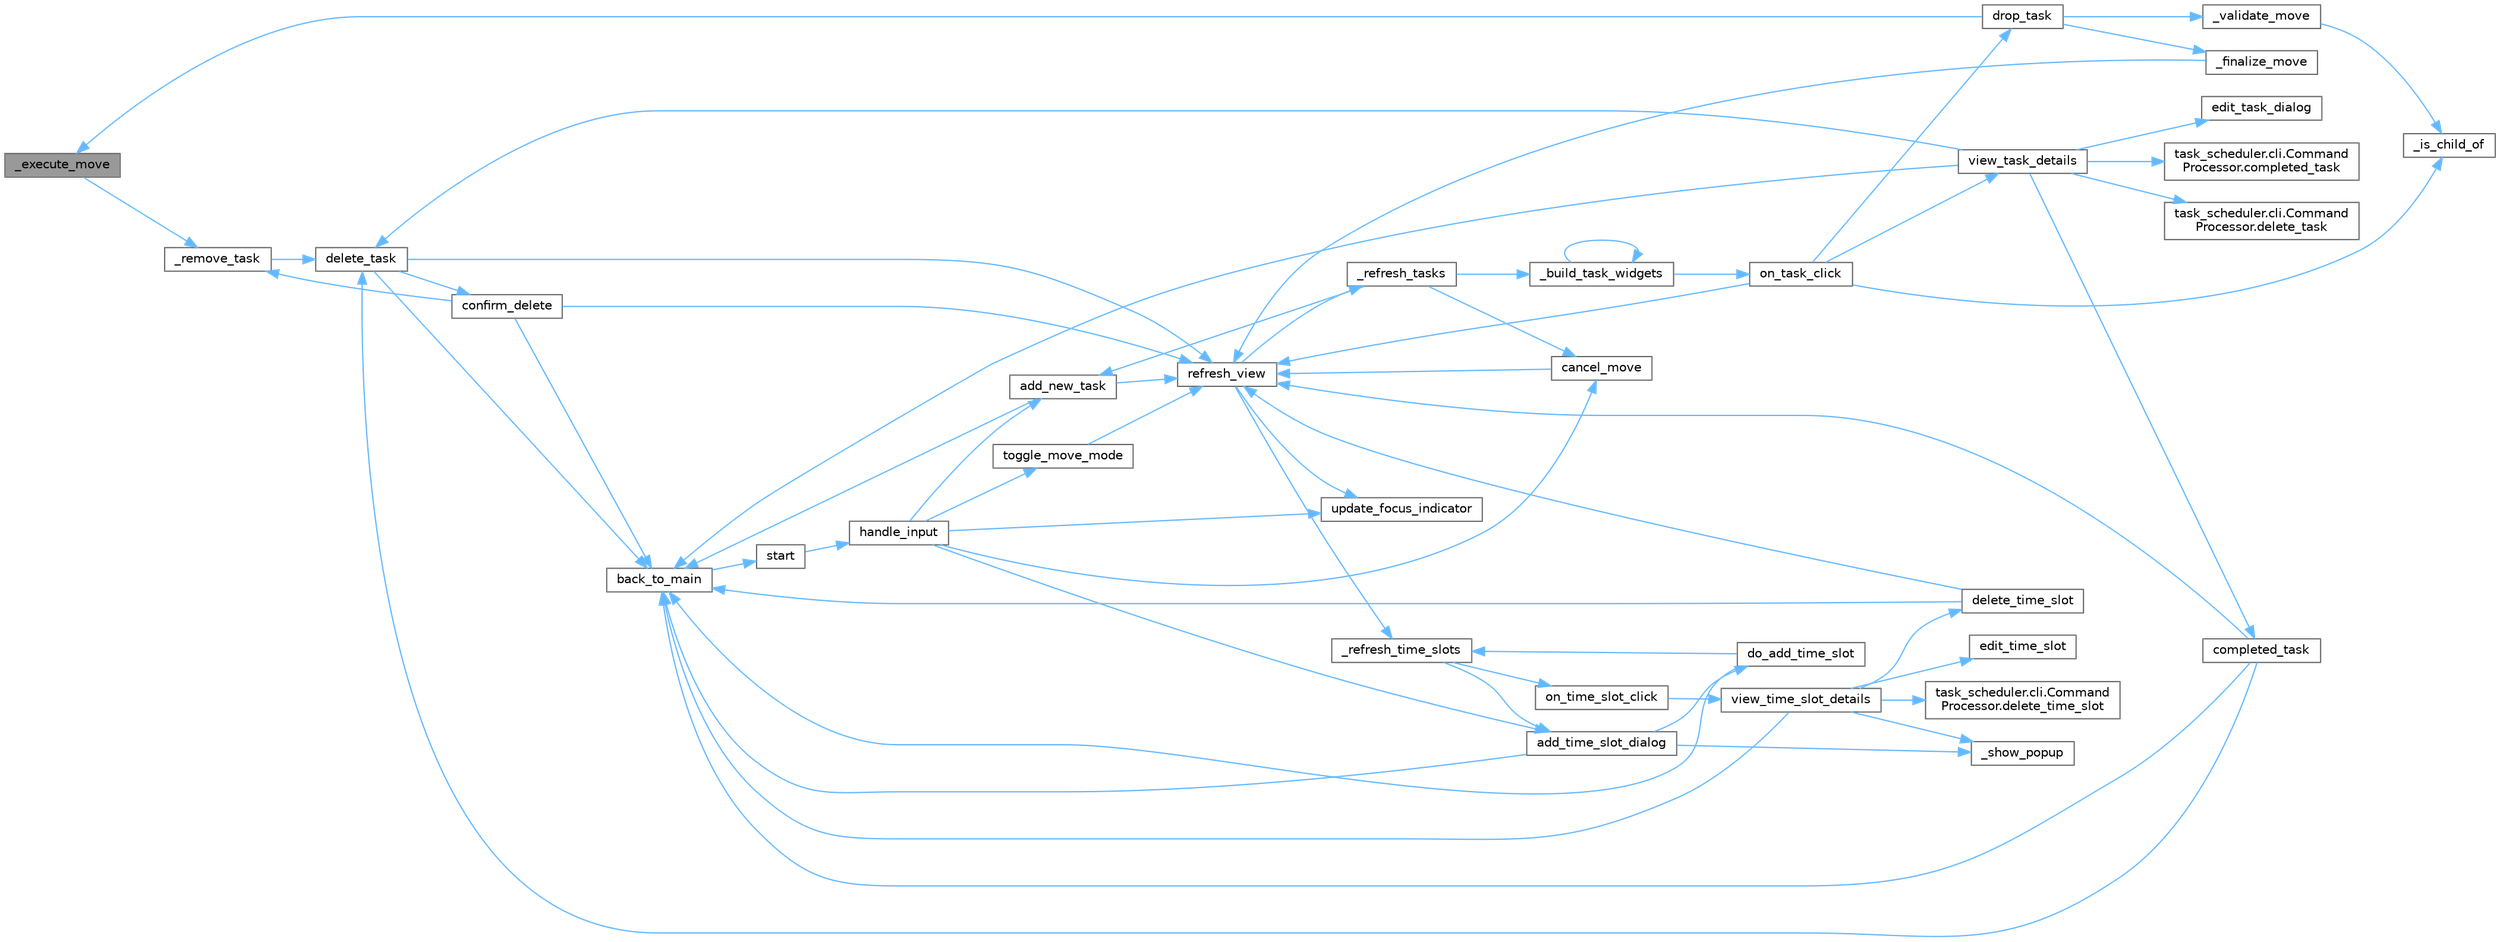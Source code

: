 digraph "_execute_move"
{
 // LATEX_PDF_SIZE
  bgcolor="transparent";
  edge [fontname=Helvetica,fontsize=10,labelfontname=Helvetica,labelfontsize=10];
  node [fontname=Helvetica,fontsize=10,shape=box,height=0.2,width=0.4];
  rankdir="LR";
  Node1 [id="Node000001",label="_execute_move",height=0.2,width=0.4,color="gray40", fillcolor="grey60", style="filled", fontcolor="black",tooltip="Perform the actual movement of tasks."];
  Node1 -> Node2 [id="edge1_Node000001_Node000002",color="steelblue1",style="solid",tooltip=" "];
  Node2 [id="Node000002",label="_remove_task",height=0.2,width=0.4,color="grey40", fillcolor="white", style="filled",URL="$classtask__scheduler_1_1interactive__mode_1_1_interactive_app.html#a3a0ddcd2da1d06b99446ce324a306343",tooltip="Remove task from current position in hierarchy."];
  Node2 -> Node3 [id="edge2_Node000002_Node000003",color="steelblue1",style="solid",tooltip=" "];
  Node3 [id="Node000003",label="delete_task",height=0.2,width=0.4,color="grey40", fillcolor="white", style="filled",URL="$classtask__scheduler_1_1interactive__mode_1_1_interactive_app.html#ad9ec9f6afb0cf95cbf36f019138323b1",tooltip="Initiate task deletion confirmation."];
  Node3 -> Node4 [id="edge3_Node000003_Node000004",color="steelblue1",style="solid",tooltip=" "];
  Node4 [id="Node000004",label="back_to_main",height=0.2,width=0.4,color="grey40", fillcolor="white", style="filled",URL="$classtask__scheduler_1_1interactive__mode_1_1_interactive_app.html#a1c0d1c7c1b90798136989ee9509ee847",tooltip="Return to main view from detail views."];
  Node4 -> Node5 [id="edge4_Node000004_Node000005",color="steelblue1",style="solid",tooltip=" "];
  Node5 [id="Node000005",label="start",height=0.2,width=0.4,color="grey40", fillcolor="white", style="filled",URL="$classtask__scheduler_1_1interactive__mode_1_1_interactive_app.html#aeb3b30c60946a22761128cbd397add94",tooltip="Start the main loop with proper initialization."];
  Node5 -> Node6 [id="edge5_Node000005_Node000006",color="steelblue1",style="solid",tooltip=" "];
  Node6 [id="Node000006",label="handle_input",height=0.2,width=0.4,color="grey40", fillcolor="white", style="filled",URL="$classtask__scheduler_1_1interactive__mode_1_1_interactive_app.html#a4334ef12d54a5d32cecbe7ef9396bb43",tooltip="Handle global keyboard input."];
  Node6 -> Node7 [id="edge6_Node000006_Node000007",color="steelblue1",style="solid",tooltip=" "];
  Node7 [id="Node000007",label="add_new_task",height=0.2,width=0.4,color="grey40", fillcolor="white", style="filled",URL="$classtask__scheduler_1_1interactive__mode_1_1_interactive_app.html#a3742a7baea522434358c4cb5a9e5e997",tooltip="Add new task through Vim-based editor."];
  Node7 -> Node4 [id="edge7_Node000007_Node000004",color="steelblue1",style="solid",tooltip=" "];
  Node7 -> Node8 [id="edge8_Node000007_Node000008",color="steelblue1",style="solid",tooltip=" "];
  Node8 [id="Node000008",label="refresh_view",height=0.2,width=0.4,color="grey40", fillcolor="white", style="filled",URL="$classtask__scheduler_1_1interactive__mode_1_1_interactive_app.html#aa4b662669a84d4e1119cba053a470dca",tooltip="Refresh both task and time slot views."];
  Node8 -> Node9 [id="edge9_Node000008_Node000009",color="steelblue1",style="solid",tooltip=" "];
  Node9 [id="Node000009",label="_refresh_tasks",height=0.2,width=0.4,color="grey40", fillcolor="white", style="filled",URL="$classtask__scheduler_1_1interactive__mode_1_1_interactive_app.html#a7a65b6eba5fbc217aeaa426db6209675",tooltip="Refresh the task view while maintaining focus position."];
  Node9 -> Node10 [id="edge10_Node000009_Node000010",color="steelblue1",style="solid",tooltip=" "];
  Node10 [id="Node000010",label="_build_task_widgets",height=0.2,width=0.4,color="grey40", fillcolor="white", style="filled",URL="$classtask__scheduler_1_1interactive__mode_1_1_interactive_app.html#a0b79af22f06be4e66a6ad5e73c6fa647",tooltip="Build task widgets recursively."];
  Node10 -> Node10 [id="edge11_Node000010_Node000010",color="steelblue1",style="solid",tooltip=" "];
  Node10 -> Node11 [id="edge12_Node000010_Node000011",color="steelblue1",style="solid",tooltip=" "];
  Node11 [id="Node000011",label="on_task_click",height=0.2,width=0.4,color="grey40", fillcolor="white", style="filled",URL="$classtask__scheduler_1_1interactive__mode_1_1_interactive_app.html#a3d7517c7d39652b09effaff87f0346af",tooltip="Handle task selection click."];
  Node11 -> Node12 [id="edge13_Node000011_Node000012",color="steelblue1",style="solid",tooltip=" "];
  Node12 [id="Node000012",label="_is_child_of",height=0.2,width=0.4,color="grey40", fillcolor="white", style="filled",URL="$classtask__scheduler_1_1interactive__mode_1_1_interactive_app.html#a375bcc0febb8b24e329dbf117c8969e9",tooltip="Check if task is already a child of potential parent."];
  Node11 -> Node13 [id="edge14_Node000011_Node000013",color="steelblue1",style="solid",tooltip=" "];
  Node13 [id="Node000013",label="drop_task",height=0.2,width=0.4,color="grey40", fillcolor="white", style="filled",URL="$classtask__scheduler_1_1interactive__mode_1_1_interactive_app.html#a180713158d78863e5b29319385136a15",tooltip="Final working version of task movement."];
  Node13 -> Node1 [id="edge15_Node000013_Node000001",color="steelblue1",style="solid",tooltip=" "];
  Node13 -> Node14 [id="edge16_Node000013_Node000014",color="steelblue1",style="solid",tooltip=" "];
  Node14 [id="Node000014",label="_finalize_move",height=0.2,width=0.4,color="grey40", fillcolor="white", style="filled",URL="$classtask__scheduler_1_1interactive__mode_1_1_interactive_app.html#afa6d135c9ba2eefe089b5da7cadccf83",tooltip="Complete the move operation."];
  Node14 -> Node8 [id="edge17_Node000014_Node000008",color="steelblue1",style="solid",tooltip=" "];
  Node13 -> Node15 [id="edge18_Node000013_Node000015",color="steelblue1",style="solid",tooltip=" "];
  Node15 [id="Node000015",label="_validate_move",height=0.2,width=0.4,color="grey40", fillcolor="white", style="filled",URL="$classtask__scheduler_1_1interactive__mode_1_1_interactive_app.html#ab7a3b9ff4328d0d20ef3d488fccacf4a",tooltip="Check if move is valid."];
  Node15 -> Node12 [id="edge19_Node000015_Node000012",color="steelblue1",style="solid",tooltip=" "];
  Node11 -> Node8 [id="edge20_Node000011_Node000008",color="steelblue1",style="solid",tooltip=" "];
  Node11 -> Node16 [id="edge21_Node000011_Node000016",color="steelblue1",style="solid",tooltip=" "];
  Node16 [id="Node000016",label="view_task_details",height=0.2,width=0.4,color="grey40", fillcolor="white", style="filled",URL="$classtask__scheduler_1_1interactive__mode_1_1_interactive_app.html#a2496393c2e7ec88ad279e09392dc1f7c",tooltip="Display detailed task view."];
  Node16 -> Node4 [id="edge22_Node000016_Node000004",color="steelblue1",style="solid",tooltip=" "];
  Node16 -> Node17 [id="edge23_Node000016_Node000017",color="steelblue1",style="solid",tooltip=" "];
  Node17 [id="Node000017",label="task_scheduler.cli.Command\lProcessor.completed_task",height=0.2,width=0.4,color="grey40", fillcolor="white", style="filled",URL="$classtask__scheduler_1_1cli_1_1_command_processor.html#a5f75a024a8bb08fff0810b5f36e62d42",tooltip="Marks a task as completed."];
  Node16 -> Node18 [id="edge24_Node000016_Node000018",color="steelblue1",style="solid",tooltip=" "];
  Node18 [id="Node000018",label="completed_task",height=0.2,width=0.4,color="grey40", fillcolor="white", style="filled",URL="$classtask__scheduler_1_1interactive__mode_1_1_interactive_app.html#a3d955f8303b78a5e280ebe00be23cfcf",tooltip="Mark task as completed."];
  Node18 -> Node4 [id="edge25_Node000018_Node000004",color="steelblue1",style="solid",tooltip=" "];
  Node18 -> Node3 [id="edge26_Node000018_Node000003",color="steelblue1",style="solid",tooltip=" "];
  Node18 -> Node8 [id="edge27_Node000018_Node000008",color="steelblue1",style="solid",tooltip=" "];
  Node16 -> Node19 [id="edge28_Node000016_Node000019",color="steelblue1",style="solid",tooltip=" "];
  Node19 [id="Node000019",label="task_scheduler.cli.Command\lProcessor.delete_task",height=0.2,width=0.4,color="grey40", fillcolor="white", style="filled",URL="$classtask__scheduler_1_1cli_1_1_command_processor.html#ad552afb7e63e210386356a3d6c456180",tooltip="Delete a task from the TaskScheduler."];
  Node16 -> Node3 [id="edge29_Node000016_Node000003",color="steelblue1",style="solid",tooltip=" "];
  Node16 -> Node20 [id="edge30_Node000016_Node000020",color="steelblue1",style="solid",tooltip=" "];
  Node20 [id="Node000020",label="edit_task_dialog",height=0.2,width=0.4,color="grey40", fillcolor="white", style="filled",URL="$classtask__scheduler_1_1interactive__mode_1_1_interactive_app.html#a2aa85b0991f2c0604a0f93107c5ec70f",tooltip="Show task editing options with proper back navigation."];
  Node9 -> Node7 [id="edge31_Node000009_Node000007",color="steelblue1",style="solid",tooltip=" "];
  Node9 -> Node21 [id="edge32_Node000009_Node000021",color="steelblue1",style="solid",tooltip=" "];
  Node21 [id="Node000021",label="cancel_move",height=0.2,width=0.4,color="grey40", fillcolor="white", style="filled",URL="$classtask__scheduler_1_1interactive__mode_1_1_interactive_app.html#a273e6c04d7571e77af278960319a9c79",tooltip="Cancel ongoing move operation."];
  Node21 -> Node8 [id="edge33_Node000021_Node000008",color="steelblue1",style="solid",tooltip=" "];
  Node8 -> Node22 [id="edge34_Node000008_Node000022",color="steelblue1",style="solid",tooltip=" "];
  Node22 [id="Node000022",label="_refresh_time_slots",height=0.2,width=0.4,color="grey40", fillcolor="white", style="filled",URL="$classtask__scheduler_1_1interactive__mode_1_1_interactive_app.html#abb1ebbcccac68a1453c0b7e96e561122",tooltip="Refresh time slot display."];
  Node22 -> Node23 [id="edge35_Node000022_Node000023",color="steelblue1",style="solid",tooltip=" "];
  Node23 [id="Node000023",label="add_time_slot_dialog",height=0.2,width=0.4,color="grey40", fillcolor="white", style="filled",URL="$classtask__scheduler_1_1interactive__mode_1_1_interactive_app.html#adc234ca789b22943805f28598c6701df",tooltip="Show time slot creation dialog."];
  Node23 -> Node24 [id="edge36_Node000023_Node000024",color="steelblue1",style="solid",tooltip=" "];
  Node24 [id="Node000024",label="_show_popup",height=0.2,width=0.4,color="grey40", fillcolor="white", style="filled",URL="$classtask__scheduler_1_1interactive__mode_1_1_interactive_app.html#a0b9d4b9a953c44cc5ac596e07a19271e",tooltip="Helper to show popup dialogs."];
  Node23 -> Node4 [id="edge37_Node000023_Node000004",color="steelblue1",style="solid",tooltip=" "];
  Node23 -> Node25 [id="edge38_Node000023_Node000025",color="steelblue1",style="solid",tooltip=" "];
  Node25 [id="Node000025",label="do_add_time_slot",height=0.2,width=0.4,color="grey40", fillcolor="white", style="filled",URL="$classtask__scheduler_1_1interactive__mode_1_1_interactive_app.html#a18f578f0aeeb1099422a4a349a604b95",tooltip="Create time slot using original interface."];
  Node25 -> Node22 [id="edge39_Node000025_Node000022",color="steelblue1",style="solid",tooltip=" "];
  Node25 -> Node4 [id="edge40_Node000025_Node000004",color="steelblue1",style="solid",tooltip=" "];
  Node22 -> Node26 [id="edge41_Node000022_Node000026",color="steelblue1",style="solid",tooltip=" "];
  Node26 [id="Node000026",label="on_time_slot_click",height=0.2,width=0.4,color="grey40", fillcolor="white", style="filled",URL="$classtask__scheduler_1_1interactive__mode_1_1_interactive_app.html#a7de97a7e3c71754b4e8a6f97bc316598",tooltip="Handle time slot selection."];
  Node26 -> Node27 [id="edge42_Node000026_Node000027",color="steelblue1",style="solid",tooltip=" "];
  Node27 [id="Node000027",label="view_time_slot_details",height=0.2,width=0.4,color="grey40", fillcolor="white", style="filled",URL="$classtask__scheduler_1_1interactive__mode_1_1_interactive_app.html#aaef7e4ae3c7ec2e0df7017d083c05b36",tooltip="Show time slot details popup."];
  Node27 -> Node24 [id="edge43_Node000027_Node000024",color="steelblue1",style="solid",tooltip=" "];
  Node27 -> Node4 [id="edge44_Node000027_Node000004",color="steelblue1",style="solid",tooltip=" "];
  Node27 -> Node28 [id="edge45_Node000027_Node000028",color="steelblue1",style="solid",tooltip=" "];
  Node28 [id="Node000028",label="task_scheduler.cli.Command\lProcessor.delete_time_slot",height=0.2,width=0.4,color="grey40", fillcolor="white", style="filled",URL="$classtask__scheduler_1_1cli_1_1_command_processor.html#a58c40d8e62f3cad90fb65ac3ae4edf1b",tooltip="Delete a time slot from the TaskScheduler."];
  Node27 -> Node29 [id="edge46_Node000027_Node000029",color="steelblue1",style="solid",tooltip=" "];
  Node29 [id="Node000029",label="delete_time_slot",height=0.2,width=0.4,color="grey40", fillcolor="white", style="filled",URL="$classtask__scheduler_1_1interactive__mode_1_1_interactive_app.html#a6e8c9f446f1a286eed64b4961464f04a",tooltip="Delete selected time slot."];
  Node29 -> Node4 [id="edge47_Node000029_Node000004",color="steelblue1",style="solid",tooltip=" "];
  Node29 -> Node8 [id="edge48_Node000029_Node000008",color="steelblue1",style="solid",tooltip=" "];
  Node27 -> Node30 [id="edge49_Node000027_Node000030",color="steelblue1",style="solid",tooltip=" "];
  Node30 [id="Node000030",label="edit_time_slot",height=0.2,width=0.4,color="grey40", fillcolor="white", style="filled",URL="$classtask__scheduler_1_1interactive__mode_1_1_interactive_app.html#aa8b7ed103e2e5859608ccd12e8fe3330",tooltip="Edit an existing time slot."];
  Node8 -> Node31 [id="edge50_Node000008_Node000031",color="steelblue1",style="solid",tooltip=" "];
  Node31 [id="Node000031",label="update_focus_indicator",height=0.2,width=0.4,color="grey40", fillcolor="white", style="filled",URL="$classtask__scheduler_1_1interactive__mode_1_1_interactive_app.html#af3734bb241ff2d887000e403b41d0a42",tooltip="Update focus highlight between panels."];
  Node6 -> Node23 [id="edge51_Node000006_Node000023",color="steelblue1",style="solid",tooltip=" "];
  Node6 -> Node21 [id="edge52_Node000006_Node000021",color="steelblue1",style="solid",tooltip=" "];
  Node6 -> Node32 [id="edge53_Node000006_Node000032",color="steelblue1",style="solid",tooltip=" "];
  Node32 [id="Node000032",label="toggle_move_mode",height=0.2,width=0.4,color="grey40", fillcolor="white", style="filled",URL="$classtask__scheduler_1_1interactive__mode_1_1_interactive_app.html#a6d24090256bfbf075325d5ee2eca5336",tooltip="Toggle task movement mode."];
  Node32 -> Node8 [id="edge54_Node000032_Node000008",color="steelblue1",style="solid",tooltip=" "];
  Node6 -> Node31 [id="edge55_Node000006_Node000031",color="steelblue1",style="solid",tooltip=" "];
  Node3 -> Node33 [id="edge56_Node000003_Node000033",color="steelblue1",style="solid",tooltip=" "];
  Node33 [id="Node000033",label="confirm_delete",height=0.2,width=0.4,color="grey40", fillcolor="white", style="filled",URL="$classtask__scheduler_1_1interactive__mode_1_1_interactive_app.html#ab7a68f494fa3f6e44b97cbc30e0ce811",tooltip="Confirm and execute task deletion."];
  Node33 -> Node2 [id="edge57_Node000033_Node000002",color="steelblue1",style="solid",tooltip=" "];
  Node33 -> Node4 [id="edge58_Node000033_Node000004",color="steelblue1",style="solid",tooltip=" "];
  Node33 -> Node8 [id="edge59_Node000033_Node000008",color="steelblue1",style="solid",tooltip=" "];
  Node3 -> Node8 [id="edge60_Node000003_Node000008",color="steelblue1",style="solid",tooltip=" "];
}
